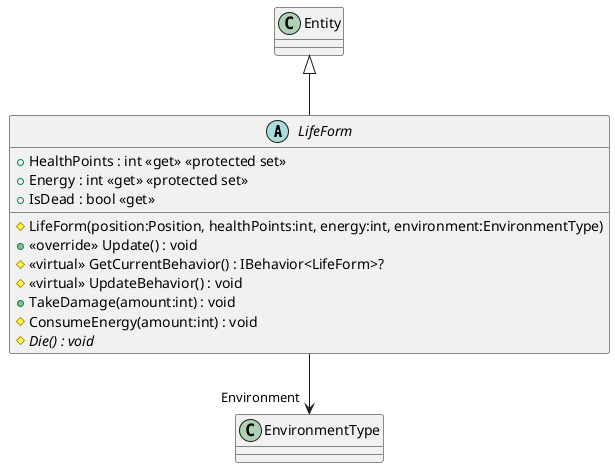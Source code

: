 @startuml
abstract class LifeForm {
    + HealthPoints : int <<get>> <<protected set>>
    + Energy : int <<get>> <<protected set>>
    + IsDead : bool <<get>>
    # LifeForm(position:Position, healthPoints:int, energy:int, environment:EnvironmentType)
    + <<override>> Update() : void
    # <<virtual>> GetCurrentBehavior() : IBehavior<LifeForm>?
    # <<virtual>> UpdateBehavior() : void
    + TakeDamage(amount:int) : void
    # ConsumeEnergy(amount:int) : void
    # {abstract} Die() : void
}
Entity <|-- LifeForm
LifeForm --> "Environment" EnvironmentType
@enduml
